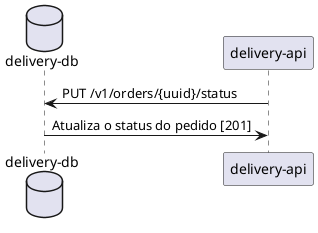 @startuml Fluxo de atualização do status do pedido do usuário
database "delivery-db"
"delivery-api" -> "delivery-db" : PUT /v1/orders/{uuid}/status
"delivery-db"  -> "delivery-api" : Atualiza o status do pedido [201]
@enduml